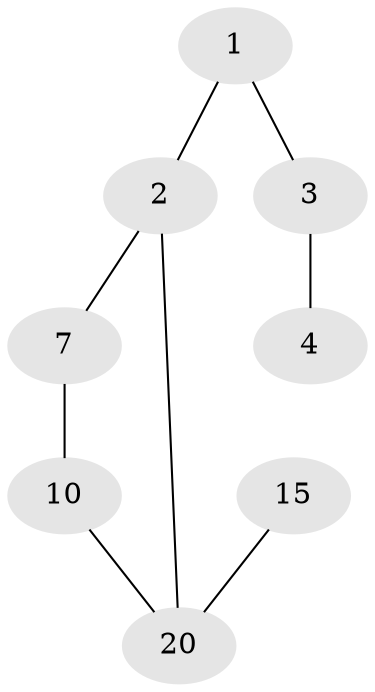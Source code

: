 // Generated by graph-tools (version 1.1) at 2025/46/02/15/25 05:46:28]
// undirected, 8 vertices, 8 edges
graph export_dot {
graph [start="1"]
  node [color=gray90,style=filled];
  1 [super="+5+6+17"];
  2 [super="+17+19"];
  3 [super="+9"];
  4 [super="+13+14"];
  7 [super="+8"];
  10 [super="+12"];
  15 [super="+8+19"];
  20 [super="+18"];
  1 -- 2;
  1 -- 3;
  2 -- 7;
  2 -- 20;
  3 -- 4;
  7 -- 10;
  10 -- 20;
  15 -- 20;
}
